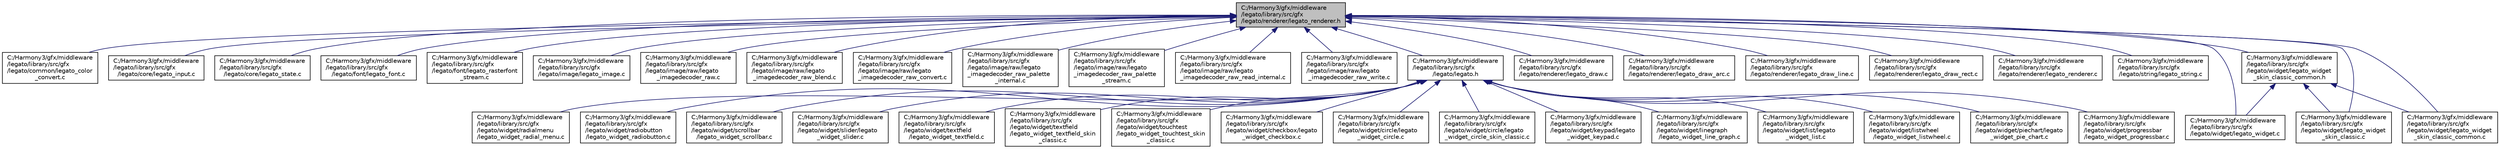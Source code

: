 digraph "C:/Harmony3/gfx/middleware/legato/library/src/gfx/legato/renderer/legato_renderer.h"
{
 // LATEX_PDF_SIZE
  edge [fontname="Helvetica",fontsize="10",labelfontname="Helvetica",labelfontsize="10"];
  node [fontname="Helvetica",fontsize="10",shape=record];
  Node1 [label="C:/Harmony3/gfx/middleware\l/legato/library/src/gfx\l/legato/renderer/legato_renderer.h",height=0.2,width=0.4,color="black", fillcolor="grey75", style="filled", fontcolor="black",tooltip=" "];
  Node1 -> Node2 [dir="back",color="midnightblue",fontsize="10",style="solid",fontname="Helvetica"];
  Node2 [label="C:/Harmony3/gfx/middleware\l/legato/library/src/gfx\l/legato/common/legato_color\l_convert.c",height=0.2,width=0.4,color="black", fillcolor="white", style="filled",URL="$legato__color__convert_8c.html",tooltip=" "];
  Node1 -> Node3 [dir="back",color="midnightblue",fontsize="10",style="solid",fontname="Helvetica"];
  Node3 [label="C:/Harmony3/gfx/middleware\l/legato/library/src/gfx\l/legato/core/legato_input.c",height=0.2,width=0.4,color="black", fillcolor="white", style="filled",URL="$legato__input_8c.html",tooltip=" "];
  Node1 -> Node4 [dir="back",color="midnightblue",fontsize="10",style="solid",fontname="Helvetica"];
  Node4 [label="C:/Harmony3/gfx/middleware\l/legato/library/src/gfx\l/legato/core/legato_state.c",height=0.2,width=0.4,color="black", fillcolor="white", style="filled",URL="$legato__state_8c.html",tooltip=" "];
  Node1 -> Node5 [dir="back",color="midnightblue",fontsize="10",style="solid",fontname="Helvetica"];
  Node5 [label="C:/Harmony3/gfx/middleware\l/legato/library/src/gfx\l/legato/font/legato_font.c",height=0.2,width=0.4,color="black", fillcolor="white", style="filled",URL="$legato__font_8c.html",tooltip=" "];
  Node1 -> Node6 [dir="back",color="midnightblue",fontsize="10",style="solid",fontname="Helvetica"];
  Node6 [label="C:/Harmony3/gfx/middleware\l/legato/library/src/gfx\l/legato/font/legato_rasterfont\l_stream.c",height=0.2,width=0.4,color="black", fillcolor="white", style="filled",URL="$legato__rasterfont__stream_8c.html",tooltip=" "];
  Node1 -> Node7 [dir="back",color="midnightblue",fontsize="10",style="solid",fontname="Helvetica"];
  Node7 [label="C:/Harmony3/gfx/middleware\l/legato/library/src/gfx\l/legato/image/legato_image.c",height=0.2,width=0.4,color="black", fillcolor="white", style="filled",URL="$legato__image_8c.html",tooltip=" "];
  Node1 -> Node8 [dir="back",color="midnightblue",fontsize="10",style="solid",fontname="Helvetica"];
  Node8 [label="C:/Harmony3/gfx/middleware\l/legato/library/src/gfx\l/legato/image/raw/legato\l_imagedecoder_raw.c",height=0.2,width=0.4,color="black", fillcolor="white", style="filled",URL="$legato__imagedecoder__raw_8c.html",tooltip=" "];
  Node1 -> Node9 [dir="back",color="midnightblue",fontsize="10",style="solid",fontname="Helvetica"];
  Node9 [label="C:/Harmony3/gfx/middleware\l/legato/library/src/gfx\l/legato/image/raw/legato\l_imagedecoder_raw_blend.c",height=0.2,width=0.4,color="black", fillcolor="white", style="filled",URL="$legato__imagedecoder__raw__blend_8c.html",tooltip=" "];
  Node1 -> Node10 [dir="back",color="midnightblue",fontsize="10",style="solid",fontname="Helvetica"];
  Node10 [label="C:/Harmony3/gfx/middleware\l/legato/library/src/gfx\l/legato/image/raw/legato\l_imagedecoder_raw_convert.c",height=0.2,width=0.4,color="black", fillcolor="white", style="filled",URL="$legato__imagedecoder__raw__convert_8c.html",tooltip=" "];
  Node1 -> Node11 [dir="back",color="midnightblue",fontsize="10",style="solid",fontname="Helvetica"];
  Node11 [label="C:/Harmony3/gfx/middleware\l/legato/library/src/gfx\l/legato/image/raw/legato\l_imagedecoder_raw_palette\l_internal.c",height=0.2,width=0.4,color="black", fillcolor="white", style="filled",URL="$legato__imagedecoder__raw__palette__internal_8c.html",tooltip=" "];
  Node1 -> Node12 [dir="back",color="midnightblue",fontsize="10",style="solid",fontname="Helvetica"];
  Node12 [label="C:/Harmony3/gfx/middleware\l/legato/library/src/gfx\l/legato/image/raw/legato\l_imagedecoder_raw_palette\l_stream.c",height=0.2,width=0.4,color="black", fillcolor="white", style="filled",URL="$legato__imagedecoder__raw__palette__stream_8c.html",tooltip=" "];
  Node1 -> Node13 [dir="back",color="midnightblue",fontsize="10",style="solid",fontname="Helvetica"];
  Node13 [label="C:/Harmony3/gfx/middleware\l/legato/library/src/gfx\l/legato/image/raw/legato\l_imagedecoder_raw_read_internal.c",height=0.2,width=0.4,color="black", fillcolor="white", style="filled",URL="$legato__imagedecoder__raw__read__internal_8c.html",tooltip=" "];
  Node1 -> Node14 [dir="back",color="midnightblue",fontsize="10",style="solid",fontname="Helvetica"];
  Node14 [label="C:/Harmony3/gfx/middleware\l/legato/library/src/gfx\l/legato/image/raw/legato\l_imagedecoder_raw_write.c",height=0.2,width=0.4,color="black", fillcolor="white", style="filled",URL="$legato__imagedecoder__raw__write_8c.html",tooltip=" "];
  Node1 -> Node15 [dir="back",color="midnightblue",fontsize="10",style="solid",fontname="Helvetica"];
  Node15 [label="C:/Harmony3/gfx/middleware\l/legato/library/src/gfx\l/legato/legato.h",height=0.2,width=0.4,color="black", fillcolor="white", style="filled",URL="$legato_8h.html",tooltip=" "];
  Node15 -> Node16 [dir="back",color="midnightblue",fontsize="10",style="solid",fontname="Helvetica"];
  Node16 [label="C:/Harmony3/gfx/middleware\l/legato/library/src/gfx\l/legato/widget/checkbox/legato\l_widget_checkbox.c",height=0.2,width=0.4,color="black", fillcolor="white", style="filled",URL="$legato__widget__checkbox_8c.html",tooltip=" "];
  Node15 -> Node17 [dir="back",color="midnightblue",fontsize="10",style="solid",fontname="Helvetica"];
  Node17 [label="C:/Harmony3/gfx/middleware\l/legato/library/src/gfx\l/legato/widget/circle/legato\l_widget_circle.c",height=0.2,width=0.4,color="black", fillcolor="white", style="filled",URL="$legato__widget__circle_8c.html",tooltip=" "];
  Node15 -> Node18 [dir="back",color="midnightblue",fontsize="10",style="solid",fontname="Helvetica"];
  Node18 [label="C:/Harmony3/gfx/middleware\l/legato/library/src/gfx\l/legato/widget/circle/legato\l_widget_circle_skin_classic.c",height=0.2,width=0.4,color="black", fillcolor="white", style="filled",URL="$legato__widget__circle__skin__classic_8c.html",tooltip=" "];
  Node15 -> Node19 [dir="back",color="midnightblue",fontsize="10",style="solid",fontname="Helvetica"];
  Node19 [label="C:/Harmony3/gfx/middleware\l/legato/library/src/gfx\l/legato/widget/keypad/legato\l_widget_keypad.c",height=0.2,width=0.4,color="black", fillcolor="white", style="filled",URL="$legato__widget__keypad_8c.html",tooltip=" "];
  Node15 -> Node20 [dir="back",color="midnightblue",fontsize="10",style="solid",fontname="Helvetica"];
  Node20 [label="C:/Harmony3/gfx/middleware\l/legato/library/src/gfx\l/legato/widget/linegraph\l/legato_widget_line_graph.c",height=0.2,width=0.4,color="black", fillcolor="white", style="filled",URL="$legato__widget__line__graph_8c.html",tooltip=" "];
  Node15 -> Node21 [dir="back",color="midnightblue",fontsize="10",style="solid",fontname="Helvetica"];
  Node21 [label="C:/Harmony3/gfx/middleware\l/legato/library/src/gfx\l/legato/widget/list/legato\l_widget_list.c",height=0.2,width=0.4,color="black", fillcolor="white", style="filled",URL="$legato__widget__list_8c.html",tooltip=" "];
  Node15 -> Node22 [dir="back",color="midnightblue",fontsize="10",style="solid",fontname="Helvetica"];
  Node22 [label="C:/Harmony3/gfx/middleware\l/legato/library/src/gfx\l/legato/widget/listwheel\l/legato_widget_listwheel.c",height=0.2,width=0.4,color="black", fillcolor="white", style="filled",URL="$legato__widget__listwheel_8c.html",tooltip=" "];
  Node15 -> Node23 [dir="back",color="midnightblue",fontsize="10",style="solid",fontname="Helvetica"];
  Node23 [label="C:/Harmony3/gfx/middleware\l/legato/library/src/gfx\l/legato/widget/piechart/legato\l_widget_pie_chart.c",height=0.2,width=0.4,color="black", fillcolor="white", style="filled",URL="$legato__widget__pie__chart_8c.html",tooltip=" "];
  Node15 -> Node24 [dir="back",color="midnightblue",fontsize="10",style="solid",fontname="Helvetica"];
  Node24 [label="C:/Harmony3/gfx/middleware\l/legato/library/src/gfx\l/legato/widget/progressbar\l/legato_widget_progressbar.c",height=0.2,width=0.4,color="black", fillcolor="white", style="filled",URL="$legato__widget__progressbar_8c.html",tooltip=" "];
  Node15 -> Node25 [dir="back",color="midnightblue",fontsize="10",style="solid",fontname="Helvetica"];
  Node25 [label="C:/Harmony3/gfx/middleware\l/legato/library/src/gfx\l/legato/widget/radialmenu\l/legato_widget_radial_menu.c",height=0.2,width=0.4,color="black", fillcolor="white", style="filled",URL="$legato__widget__radial__menu_8c.html",tooltip=" "];
  Node15 -> Node26 [dir="back",color="midnightblue",fontsize="10",style="solid",fontname="Helvetica"];
  Node26 [label="C:/Harmony3/gfx/middleware\l/legato/library/src/gfx\l/legato/widget/radiobutton\l/legato_widget_radiobutton.c",height=0.2,width=0.4,color="black", fillcolor="white", style="filled",URL="$legato__widget__radiobutton_8c.html",tooltip=" "];
  Node15 -> Node27 [dir="back",color="midnightblue",fontsize="10",style="solid",fontname="Helvetica"];
  Node27 [label="C:/Harmony3/gfx/middleware\l/legato/library/src/gfx\l/legato/widget/scrollbar\l/legato_widget_scrollbar.c",height=0.2,width=0.4,color="black", fillcolor="white", style="filled",URL="$legato__widget__scrollbar_8c.html",tooltip=" "];
  Node15 -> Node28 [dir="back",color="midnightblue",fontsize="10",style="solid",fontname="Helvetica"];
  Node28 [label="C:/Harmony3/gfx/middleware\l/legato/library/src/gfx\l/legato/widget/slider/legato\l_widget_slider.c",height=0.2,width=0.4,color="black", fillcolor="white", style="filled",URL="$legato__widget__slider_8c.html",tooltip=" "];
  Node15 -> Node29 [dir="back",color="midnightblue",fontsize="10",style="solid",fontname="Helvetica"];
  Node29 [label="C:/Harmony3/gfx/middleware\l/legato/library/src/gfx\l/legato/widget/textfield\l/legato_widget_textfield.c",height=0.2,width=0.4,color="black", fillcolor="white", style="filled",URL="$legato__widget__textfield_8c.html",tooltip=" "];
  Node15 -> Node30 [dir="back",color="midnightblue",fontsize="10",style="solid",fontname="Helvetica"];
  Node30 [label="C:/Harmony3/gfx/middleware\l/legato/library/src/gfx\l/legato/widget/textfield\l/legato_widget_textfield_skin\l_classic.c",height=0.2,width=0.4,color="black", fillcolor="white", style="filled",URL="$legato__widget__textfield__skin__classic_8c.html",tooltip=" "];
  Node15 -> Node31 [dir="back",color="midnightblue",fontsize="10",style="solid",fontname="Helvetica"];
  Node31 [label="C:/Harmony3/gfx/middleware\l/legato/library/src/gfx\l/legato/widget/touchtest\l/legato_widget_touchtest_skin\l_classic.c",height=0.2,width=0.4,color="black", fillcolor="white", style="filled",URL="$legato__widget__touchtest__skin__classic_8c.html",tooltip=" "];
  Node1 -> Node32 [dir="back",color="midnightblue",fontsize="10",style="solid",fontname="Helvetica"];
  Node32 [label="C:/Harmony3/gfx/middleware\l/legato/library/src/gfx\l/legato/renderer/legato_draw.c",height=0.2,width=0.4,color="black", fillcolor="white", style="filled",URL="$legato__draw_8c.html",tooltip=" "];
  Node1 -> Node33 [dir="back",color="midnightblue",fontsize="10",style="solid",fontname="Helvetica"];
  Node33 [label="C:/Harmony3/gfx/middleware\l/legato/library/src/gfx\l/legato/renderer/legato_draw_arc.c",height=0.2,width=0.4,color="black", fillcolor="white", style="filled",URL="$legato__draw__arc_8c.html",tooltip=" "];
  Node1 -> Node34 [dir="back",color="midnightblue",fontsize="10",style="solid",fontname="Helvetica"];
  Node34 [label="C:/Harmony3/gfx/middleware\l/legato/library/src/gfx\l/legato/renderer/legato_draw_line.c",height=0.2,width=0.4,color="black", fillcolor="white", style="filled",URL="$legato__draw__line_8c.html",tooltip=" "];
  Node1 -> Node35 [dir="back",color="midnightblue",fontsize="10",style="solid",fontname="Helvetica"];
  Node35 [label="C:/Harmony3/gfx/middleware\l/legato/library/src/gfx\l/legato/renderer/legato_draw_rect.c",height=0.2,width=0.4,color="black", fillcolor="white", style="filled",URL="$legato__draw__rect_8c.html",tooltip=" "];
  Node1 -> Node36 [dir="back",color="midnightblue",fontsize="10",style="solid",fontname="Helvetica"];
  Node36 [label="C:/Harmony3/gfx/middleware\l/legato/library/src/gfx\l/legato/renderer/legato_renderer.c",height=0.2,width=0.4,color="black", fillcolor="white", style="filled",URL="$legato__renderer_8c.html",tooltip=" "];
  Node1 -> Node37 [dir="back",color="midnightblue",fontsize="10",style="solid",fontname="Helvetica"];
  Node37 [label="C:/Harmony3/gfx/middleware\l/legato/library/src/gfx\l/legato/string/legato_string.c",height=0.2,width=0.4,color="black", fillcolor="white", style="filled",URL="$legato__string_8c.html",tooltip=" "];
  Node1 -> Node38 [dir="back",color="midnightblue",fontsize="10",style="solid",fontname="Helvetica"];
  Node38 [label="C:/Harmony3/gfx/middleware\l/legato/library/src/gfx\l/legato/widget/legato_widget.c",height=0.2,width=0.4,color="black", fillcolor="white", style="filled",URL="$legato__widget_8c.html",tooltip=" "];
  Node1 -> Node39 [dir="back",color="midnightblue",fontsize="10",style="solid",fontname="Helvetica"];
  Node39 [label="C:/Harmony3/gfx/middleware\l/legato/library/src/gfx\l/legato/widget/legato_widget\l_skin_classic.c",height=0.2,width=0.4,color="black", fillcolor="white", style="filled",URL="$legato__widget__skin__classic_8c.html",tooltip=" "];
  Node1 -> Node40 [dir="back",color="midnightblue",fontsize="10",style="solid",fontname="Helvetica"];
  Node40 [label="C:/Harmony3/gfx/middleware\l/legato/library/src/gfx\l/legato/widget/legato_widget\l_skin_classic_common.c",height=0.2,width=0.4,color="black", fillcolor="white", style="filled",URL="$legato__widget__skin__classic__common_8c.html",tooltip=" "];
  Node1 -> Node41 [dir="back",color="midnightblue",fontsize="10",style="solid",fontname="Helvetica"];
  Node41 [label="C:/Harmony3/gfx/middleware\l/legato/library/src/gfx\l/legato/widget/legato_widget\l_skin_classic_common.h",height=0.2,width=0.4,color="black", fillcolor="white", style="filled",URL="$legato__widget__skin__classic__common_8h.html",tooltip=" "];
  Node41 -> Node38 [dir="back",color="midnightblue",fontsize="10",style="solid",fontname="Helvetica"];
  Node41 -> Node39 [dir="back",color="midnightblue",fontsize="10",style="solid",fontname="Helvetica"];
  Node41 -> Node40 [dir="back",color="midnightblue",fontsize="10",style="solid",fontname="Helvetica"];
}
